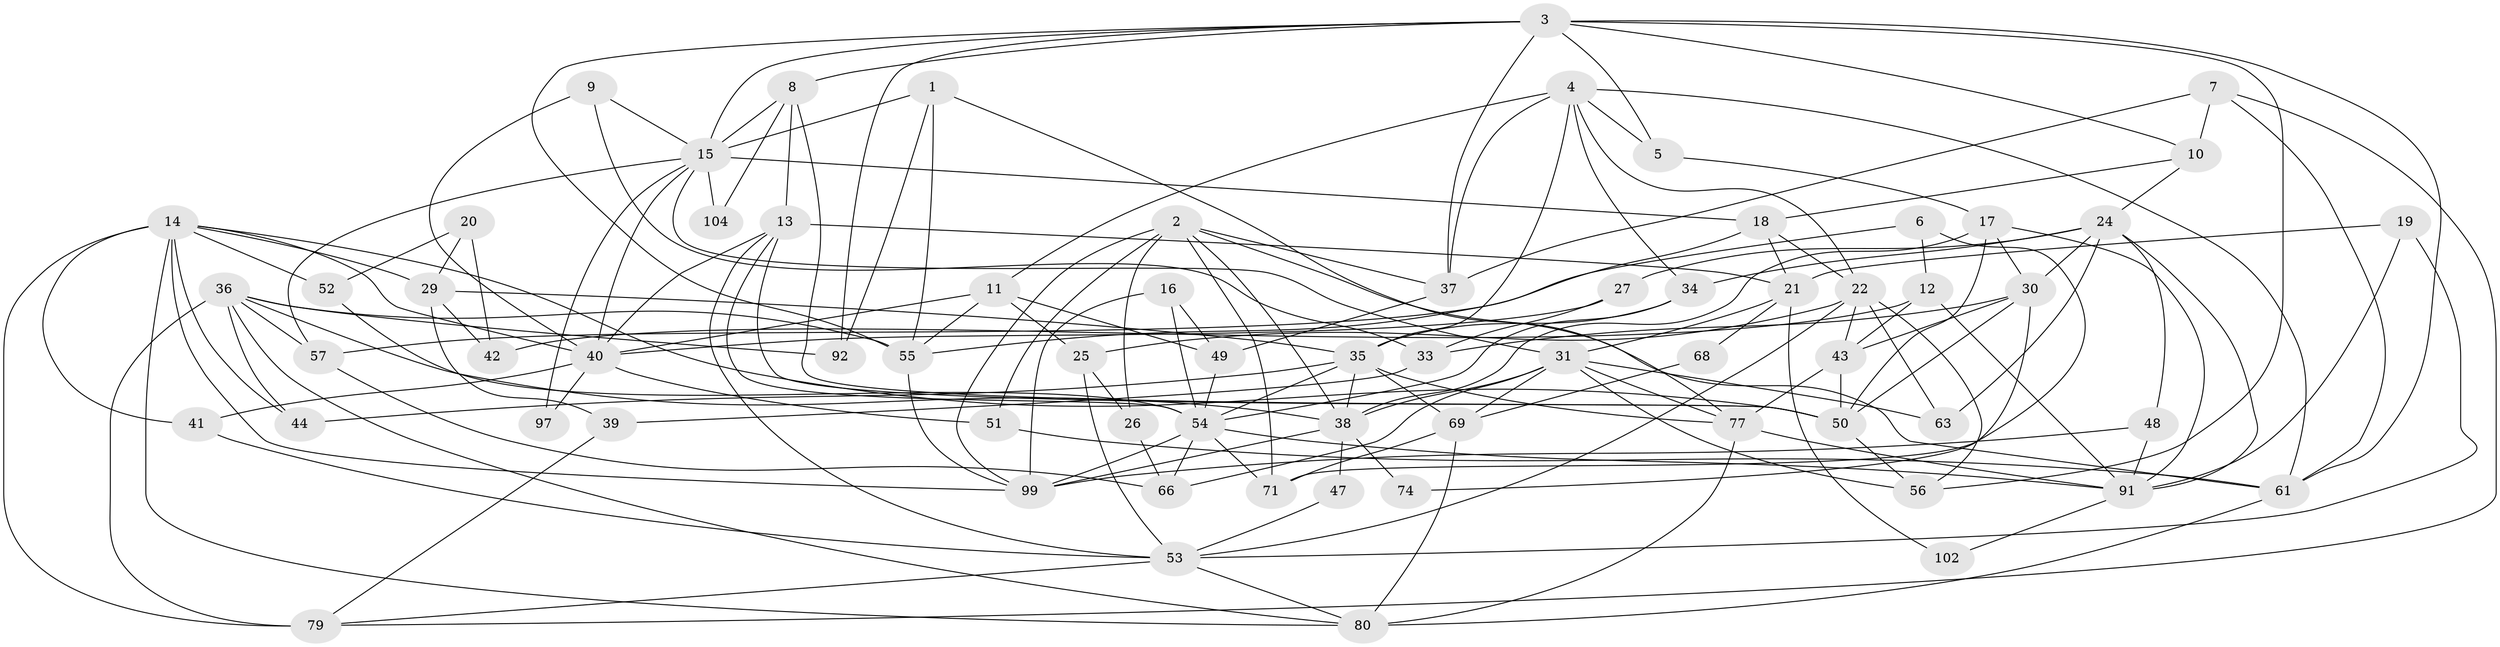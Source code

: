 // original degree distribution, {4: 0.24528301886792453, 5: 0.2358490566037736, 7: 0.04716981132075472, 3: 0.3018867924528302, 2: 0.10377358490566038, 6: 0.0660377358490566}
// Generated by graph-tools (version 1.1) at 2025/41/03/06/25 10:41:55]
// undirected, 68 vertices, 167 edges
graph export_dot {
graph [start="1"]
  node [color=gray90,style=filled];
  1;
  2 [super="+98"];
  3 [super="+81"];
  4 [super="+101"];
  5 [super="+60"];
  6 [super="+46"];
  7;
  8 [super="+72"];
  9;
  10 [super="+96"];
  11 [super="+23"];
  12 [super="+82"];
  13 [super="+65"];
  14 [super="+45"];
  15 [super="+28"];
  16;
  17;
  18;
  19;
  20;
  21 [super="+64"];
  22 [super="+67"];
  24 [super="+85"];
  25;
  26 [super="+58"];
  27;
  29;
  30 [super="+78"];
  31 [super="+32"];
  33 [super="+59"];
  34 [super="+70"];
  35 [super="+87"];
  36 [super="+86"];
  37 [super="+76"];
  38 [super="+93"];
  39;
  40 [super="+89"];
  41;
  42;
  43 [super="+83"];
  44;
  47;
  48;
  49 [super="+73"];
  50 [super="+90"];
  51;
  52;
  53 [super="+105"];
  54 [super="+62"];
  55 [super="+84"];
  56;
  57;
  61 [super="+75"];
  63;
  66 [super="+95"];
  68;
  69;
  71;
  74;
  77 [super="+88"];
  79 [super="+100"];
  80 [super="+106"];
  91 [super="+94"];
  92;
  97;
  99 [super="+103"];
  102;
  104;
  1 -- 92;
  1 -- 15;
  1 -- 77;
  1 -- 55;
  2 -- 99;
  2 -- 51 [weight=2];
  2 -- 71;
  2 -- 37;
  2 -- 38;
  2 -- 26;
  2 -- 61;
  3 -- 55;
  3 -- 92;
  3 -- 8;
  3 -- 5 [weight=2];
  3 -- 37;
  3 -- 56;
  3 -- 15;
  3 -- 61;
  3 -- 10;
  4 -- 34;
  4 -- 61;
  4 -- 22;
  4 -- 35;
  4 -- 11;
  4 -- 5;
  4 -- 37;
  5 -- 17;
  6 -- 57;
  6 -- 12;
  6 -- 71;
  7 -- 79;
  7 -- 37;
  7 -- 10;
  7 -- 61;
  8 -- 13;
  8 -- 15;
  8 -- 104;
  8 -- 50;
  9 -- 15;
  9 -- 40;
  9 -- 33;
  10 -- 24;
  10 -- 18;
  11 -- 55;
  11 -- 25;
  11 -- 49 [weight=2];
  11 -- 40;
  12 -- 43 [weight=2];
  12 -- 42;
  12 -- 91;
  13 -- 50;
  13 -- 54;
  13 -- 21;
  13 -- 40;
  13 -- 53;
  14 -- 80;
  14 -- 41;
  14 -- 79;
  14 -- 52;
  14 -- 44;
  14 -- 29;
  14 -- 40;
  14 -- 99;
  14 -- 50;
  15 -- 18;
  15 -- 57;
  15 -- 97;
  15 -- 104 [weight=2];
  15 -- 31;
  15 -- 40;
  16 -- 54;
  16 -- 99;
  16 -- 49;
  17 -- 38;
  17 -- 50;
  17 -- 91;
  17 -- 30;
  18 -- 21;
  18 -- 22;
  18 -- 55;
  19 -- 91;
  19 -- 53;
  19 -- 21;
  20 -- 29;
  20 -- 52;
  20 -- 42;
  21 -- 68;
  21 -- 102;
  21 -- 31;
  22 -- 53;
  22 -- 56;
  22 -- 25;
  22 -- 43;
  22 -- 63;
  24 -- 63;
  24 -- 27;
  24 -- 34;
  24 -- 48;
  24 -- 30;
  24 -- 91;
  25 -- 53;
  25 -- 26;
  26 -- 66;
  27 -- 40;
  27 -- 33;
  29 -- 42;
  29 -- 39;
  29 -- 35;
  30 -- 50;
  30 -- 74;
  30 -- 33;
  30 -- 43;
  31 -- 38;
  31 -- 66;
  31 -- 69;
  31 -- 56;
  31 -- 63;
  31 -- 77;
  33 -- 39;
  34 -- 54;
  34 -- 35;
  35 -- 44;
  35 -- 69;
  35 -- 38;
  35 -- 54;
  35 -- 77;
  36 -- 55;
  36 -- 57;
  36 -- 44;
  36 -- 92;
  36 -- 79;
  36 -- 38;
  36 -- 80;
  37 -- 49;
  38 -- 47;
  38 -- 99;
  38 -- 74;
  39 -- 79;
  40 -- 41;
  40 -- 97;
  40 -- 51;
  41 -- 53;
  43 -- 50;
  43 -- 77;
  47 -- 53;
  48 -- 91;
  48 -- 99;
  49 -- 54;
  50 -- 56;
  51 -- 61;
  52 -- 54 [weight=2];
  53 -- 79;
  53 -- 80;
  54 -- 91;
  54 -- 71;
  54 -- 99;
  54 -- 66;
  55 -- 99;
  57 -- 66;
  61 -- 80;
  68 -- 69;
  69 -- 71;
  69 -- 80;
  77 -- 91;
  77 -- 80;
  91 -- 102;
}
